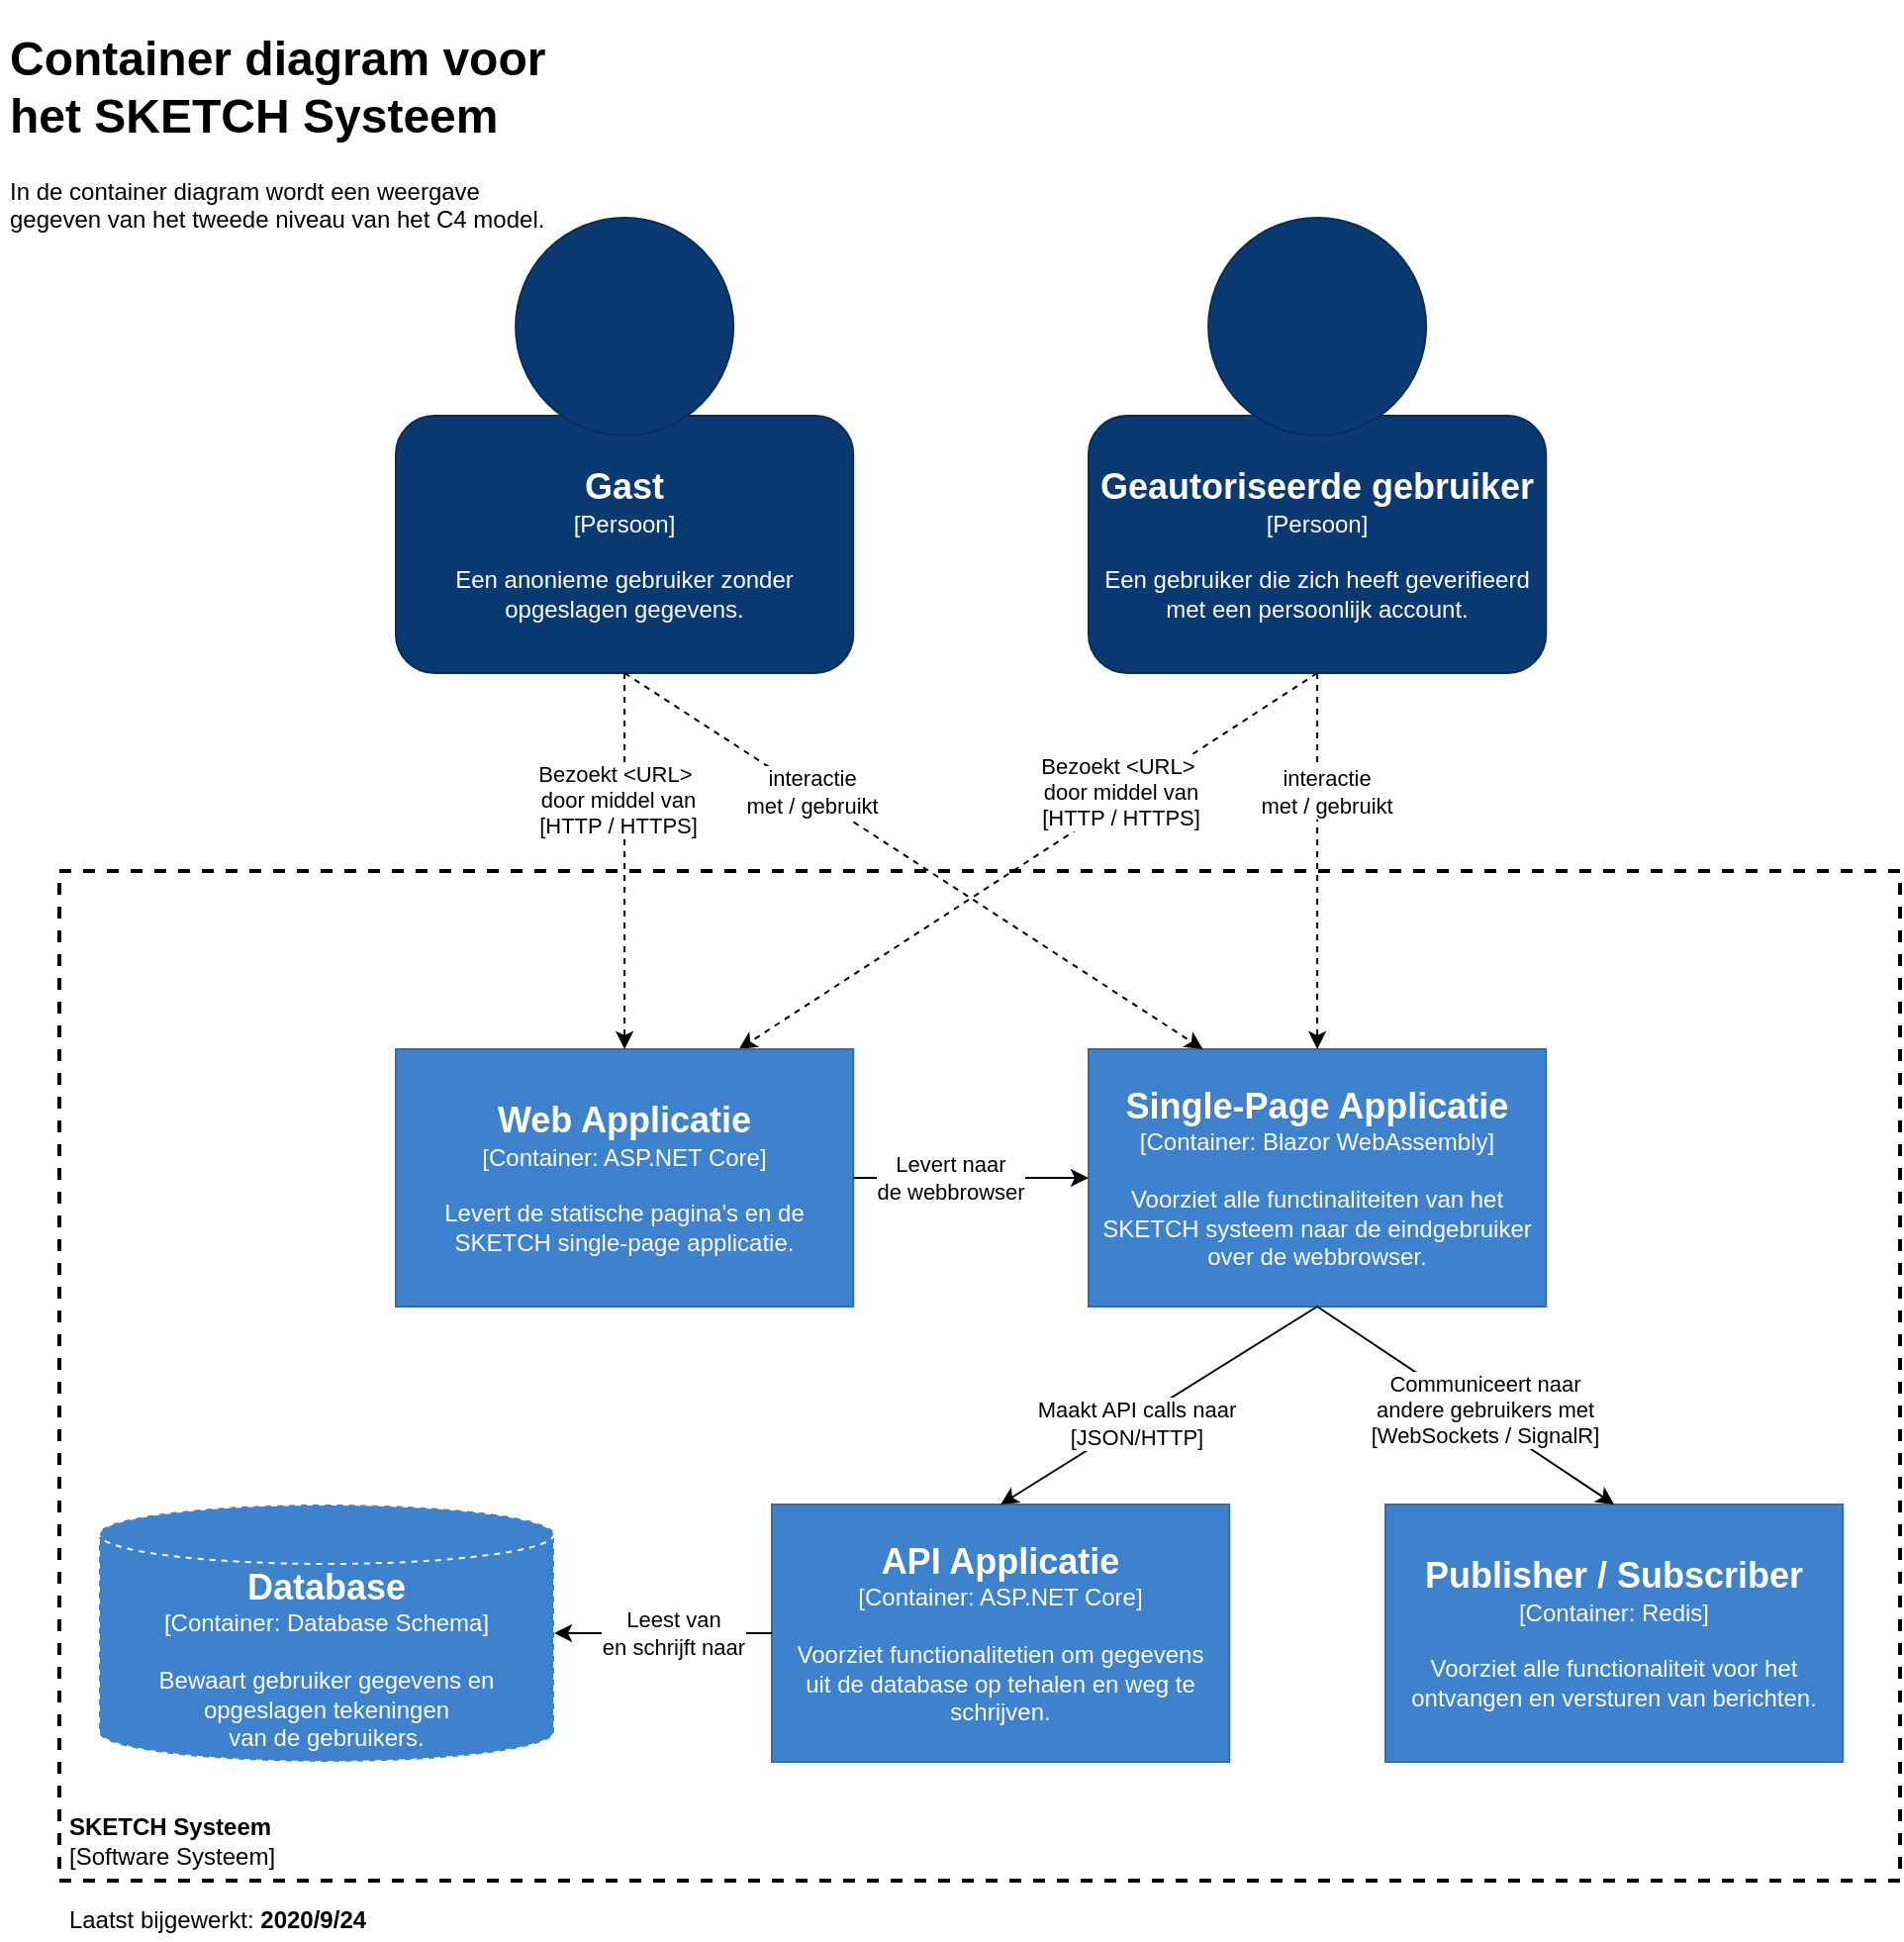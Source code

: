 <mxfile version="13.7.5" type="device"><diagram id="0EQq3_DD40xVcdJ1NqnB" name="Page-1"><mxGraphModel dx="1185" dy="659" grid="1" gridSize="10" guides="1" tooltips="1" connect="1" arrows="1" fold="1" page="1" pageScale="1" pageWidth="850" pageHeight="1100" math="0" shadow="0"><root><mxCell id="0"/><mxCell id="1" parent="0"/><mxCell id="v37EGaMsIHi0h_4ukkYd-4" value="&lt;div&gt;&lt;font style=&quot;font-size: 12px&quot;&gt;&lt;b&gt;SKETCH Systeem&lt;/b&gt;&lt;/font&gt;&lt;/div&gt;&lt;font style=&quot;font-size: 12px&quot;&gt;[Software Systeem]&lt;/font&gt;" style="text;html=1;fillColor=none;spacing=5;spacingTop=-20;whiteSpace=wrap;overflow=hidden;rounded=0;dashed=1;verticalAlign=bottom;strokeColor=#000000;strokeWidth=2;" parent="1" vertex="1"><mxGeometry x="60" y="440" width="930" height="510" as="geometry"/></mxCell><mxCell id="jYgwiKCUx_kNUKCYGsdy-4" value="" style="endArrow=classic;html=1;entryX=0.75;entryY=0;entryDx=0;entryDy=0;exitX=0.5;exitY=1;exitDx=0;exitDy=0;dashed=1;fontStyle=1" edge="1" parent="1" source="LmKhRdi0EVMMB8hKt66K-4" target="v37EGaMsIHi0h_4ukkYd-3"><mxGeometry width="50" height="50" relative="1" as="geometry"><mxPoint x="425.555" y="400" as="sourcePoint"/><mxPoint x="403.332" y="460" as="targetPoint"/></mxGeometry></mxCell><mxCell id="jYgwiKCUx_kNUKCYGsdy-5" value="&lt;div&gt;Bezoekt &amp;lt;URL&amp;gt;&amp;nbsp; &lt;br&gt;&lt;/div&gt;&lt;div&gt;door middel van&lt;br&gt;&lt;/div&gt;&lt;div&gt;[HTTP / HTTPS]&lt;br&gt;&lt;/div&gt;" style="edgeLabel;html=1;align=center;verticalAlign=middle;resizable=0;points=[];" vertex="1" connectable="0" parent="jYgwiKCUx_kNUKCYGsdy-4"><mxGeometry x="-0.332" y="-4" relative="1" as="geometry"><mxPoint as="offset"/></mxGeometry></mxCell><mxCell id="LmKhRdi0EVMMB8hKt66K-3" value="&lt;div&gt;&lt;font size=&quot;1&quot;&gt;&lt;b&gt;&lt;font style=&quot;font-size: 18px&quot; color=&quot;#FFFFFF&quot;&gt;Gast&lt;/font&gt;&lt;/b&gt;&lt;/font&gt;&lt;/div&gt;&lt;div&gt;&lt;font color=&quot;#FFFFFF&quot;&gt;[Persoon]&lt;br&gt;&lt;/font&gt;&lt;/div&gt;&lt;div&gt;&lt;font color=&quot;#FFFFFF&quot;&gt;&lt;br&gt;&lt;/font&gt;&lt;/div&gt;&lt;div&gt;&lt;font color=&quot;#FFFFFF&quot;&gt;Een anonieme gebruiker zonder opgeslagen gegevens.&lt;br&gt;&lt;/font&gt;&lt;/div&gt;" style="rounded=1;whiteSpace=wrap;html=1;fillColor=#0B3A72;strokeColor=#092D59;" parent="1" vertex="1"><mxGeometry x="230" y="210" width="231.11" height="130" as="geometry"/></mxCell><mxCell id="LmKhRdi0EVMMB8hKt66K-2" value="" style="ellipse;whiteSpace=wrap;html=1;aspect=fixed;fillColor=#0B3A72;strokeColor=#092D59;" parent="1" vertex="1"><mxGeometry x="290.56" y="110" width="110" height="110" as="geometry"/></mxCell><mxCell id="LmKhRdi0EVMMB8hKt66K-4" value="&lt;div&gt;&lt;font size=&quot;1&quot;&gt;&lt;b&gt;&lt;font style=&quot;font-size: 18px&quot; color=&quot;#FFFFFF&quot;&gt;Geautoriseerde gebruiker&lt;br&gt;&lt;/font&gt;&lt;/b&gt;&lt;/font&gt;&lt;/div&gt;&lt;div&gt;&lt;font color=&quot;#FFFFFF&quot;&gt;[Persoon]&lt;br&gt;&lt;/font&gt;&lt;/div&gt;&lt;div&gt;&lt;font color=&quot;#FFFFFF&quot;&gt;&lt;br&gt;&lt;/font&gt;&lt;/div&gt;&lt;div&gt;&lt;font color=&quot;#FFFFFF&quot;&gt;Een gebruiker die zich heeft geverifieerd met een persoonlijk account.&lt;br&gt;&lt;/font&gt;&lt;/div&gt;" style="rounded=1;whiteSpace=wrap;html=1;fillColor=#0B3A72;strokeColor=#092D59;" parent="1" vertex="1"><mxGeometry x="580" y="210" width="231.11" height="130" as="geometry"/></mxCell><mxCell id="LmKhRdi0EVMMB8hKt66K-5" value="" style="ellipse;whiteSpace=wrap;html=1;aspect=fixed;fillColor=#0B3A72;strokeColor=#092D59;" parent="1" vertex="1"><mxGeometry x="640.56" y="110" width="110" height="110" as="geometry"/></mxCell><mxCell id="KuRCUdcDtAR2WhRtVYo3-1" value="&lt;h1&gt;Container diagram voor het SKETCH Systeem&lt;br&gt;&lt;/h1&gt;&lt;p&gt;In de container diagram wordt een weergave gegeven van het tweede niveau van het C4 model.&lt;/p&gt;" style="text;html=1;strokeColor=none;fillColor=none;spacing=5;spacingTop=-20;whiteSpace=wrap;overflow=hidden;rounded=0;" parent="1" vertex="1"><mxGeometry x="30" y="10" width="280" height="120" as="geometry"/></mxCell><mxCell id="KuRCUdcDtAR2WhRtVYo3-2" value="Laatst bijgewerkt: &lt;b&gt;2020/9/24&lt;/b&gt;" style="text;html=1;strokeColor=none;fillColor=none;align=center;verticalAlign=middle;whiteSpace=wrap;rounded=0;" parent="1" vertex="1"><mxGeometry x="60" y="960" width="160" height="20" as="geometry"/></mxCell><mxCell id="v37EGaMsIHi0h_4ukkYd-3" value="&lt;div&gt;&lt;font size=&quot;1&quot;&gt;&lt;b&gt;&lt;font style=&quot;font-size: 18px&quot; color=&quot;#FFFFFF&quot;&gt;Web Applicatie&lt;br&gt;&lt;/font&gt;&lt;/b&gt;&lt;/font&gt;&lt;/div&gt;&lt;div&gt;&lt;font color=&quot;#FFFFFF&quot;&gt;[Container: ASP.NET Core]&lt;br&gt;&lt;/font&gt;&lt;/div&gt;&lt;div&gt;&lt;font color=&quot;#FFFFFF&quot;&gt;&lt;br&gt;&lt;/font&gt;&lt;/div&gt;&lt;div&gt;&lt;font color=&quot;#FFFFFF&quot;&gt;Levert de statische pagina's en de SKETCH single-page applicatie.&lt;br&gt;&lt;/font&gt;&lt;/div&gt;" style="rounded=0;whiteSpace=wrap;html=1;fillColor=#3E82CE;strokeColor=#336CAB;" parent="1" vertex="1"><mxGeometry x="230" y="530" width="231.11" height="130" as="geometry"/></mxCell><mxCell id="v37EGaMsIHi0h_4ukkYd-5" value="&lt;div&gt;&lt;font size=&quot;1&quot;&gt;&lt;b&gt;&lt;font style=&quot;font-size: 18px&quot; color=&quot;#FFFFFF&quot;&gt;Single-Page Applicatie&lt;br&gt;&lt;/font&gt;&lt;/b&gt;&lt;/font&gt;&lt;/div&gt;&lt;div&gt;&lt;font color=&quot;#FFFFFF&quot;&gt;[Container: Blazor WebAssembly]&lt;br&gt;&lt;/font&gt;&lt;/div&gt;&lt;div&gt;&lt;font color=&quot;#FFFFFF&quot;&gt;&lt;br&gt;&lt;/font&gt;&lt;/div&gt;&lt;div&gt;&lt;font color=&quot;#FFFFFF&quot;&gt;Voorziet alle functinaliteiten van het SKETCH systeem naar de eindgebruiker over de webbrowser.&lt;br&gt;&lt;/font&gt;&lt;/div&gt;" style="rounded=0;whiteSpace=wrap;html=1;fillColor=#3E82CE;strokeColor=#336CAB;" parent="1" vertex="1"><mxGeometry x="580" y="530" width="231.11" height="130" as="geometry"/></mxCell><mxCell id="v37EGaMsIHi0h_4ukkYd-6" value="&lt;div&gt;&lt;font size=&quot;1&quot;&gt;&lt;b&gt;&lt;font style=&quot;font-size: 18px&quot; color=&quot;#FFFFFF&quot;&gt;API Applicatie&lt;br&gt;&lt;/font&gt;&lt;/b&gt;&lt;/font&gt;&lt;/div&gt;&lt;div&gt;&lt;font color=&quot;#FFFFFF&quot;&gt;[Container: ASP.NET Core]&lt;br&gt;&lt;/font&gt;&lt;/div&gt;&lt;div&gt;&lt;font color=&quot;#FFFFFF&quot;&gt;&lt;br&gt;&lt;/font&gt;&lt;/div&gt;&lt;div&gt;&lt;font color=&quot;#FFFFFF&quot;&gt;Voorziet functionalitetien om gegevens &lt;br&gt;&lt;/font&gt;&lt;/div&gt;&lt;div&gt;&lt;font color=&quot;#FFFFFF&quot;&gt;uit de database op tehalen en weg te schrijven.&lt;br&gt;&lt;/font&gt;&lt;/div&gt;" style="rounded=0;whiteSpace=wrap;html=1;fillColor=#3E82CE;strokeColor=#336CAB;" parent="1" vertex="1"><mxGeometry x="420" y="760" width="231.11" height="130" as="geometry"/></mxCell><mxCell id="v37EGaMsIHi0h_4ukkYd-7" value="&lt;div&gt;&lt;font size=&quot;1&quot;&gt;&lt;b&gt;&lt;font style=&quot;font-size: 18px&quot; color=&quot;#FFFFFF&quot;&gt;Publisher / Subscriber&lt;br&gt;&lt;/font&gt;&lt;/b&gt;&lt;/font&gt;&lt;/div&gt;&lt;div&gt;&lt;font color=&quot;#FFFFFF&quot;&gt;[Container: Redis]&lt;br&gt;&lt;/font&gt;&lt;/div&gt;&lt;div&gt;&lt;font color=&quot;#FFFFFF&quot;&gt;&lt;br&gt;&lt;/font&gt;&lt;/div&gt;&lt;div&gt;&lt;font color=&quot;#FFFFFF&quot;&gt;Voorziet alle functionaliteit voor het ontvangen en versturen van berichten.&lt;br&gt;&lt;/font&gt;&lt;/div&gt;" style="rounded=0;whiteSpace=wrap;html=1;fillColor=#3E82CE;strokeColor=#336CAB;" parent="1" vertex="1"><mxGeometry x="730" y="760" width="231.11" height="130" as="geometry"/></mxCell><mxCell id="v37EGaMsIHi0h_4ukkYd-9" value="&lt;div&gt;&lt;font size=&quot;1&quot;&gt;&lt;b&gt;&lt;font style=&quot;font-size: 18px&quot; color=&quot;#FFFFFF&quot;&gt;Database&lt;br&gt;&lt;/font&gt;&lt;/b&gt;&lt;/font&gt;&lt;/div&gt;&lt;div&gt;&lt;font color=&quot;#FFFFFF&quot;&gt;[Container: Database Schema]&lt;br&gt;&lt;/font&gt;&lt;/div&gt;&lt;div&gt;&lt;font color=&quot;#FFFFFF&quot;&gt;&lt;br&gt;&lt;/font&gt;&lt;/div&gt;&lt;div&gt;&lt;font color=&quot;#FFFFFF&quot;&gt;Bewaart gebruiker gegevens en opgeslagen tekeningen&lt;/font&gt;&lt;/div&gt;&lt;div&gt;&lt;font color=&quot;#FFFFFF&quot;&gt; van de gebruikers.&lt;br&gt;&lt;/font&gt;&lt;/div&gt;" style="shape=cylinder3;whiteSpace=wrap;html=1;boundedLbl=1;backgroundOutline=1;size=15;rounded=0;dashed=1;fillColor=#3E82CE;strokeColor=#FFFFFF;" parent="1" vertex="1"><mxGeometry x="80" y="760" width="230" height="130" as="geometry"/></mxCell><mxCell id="v37EGaMsIHi0h_4ukkYd-10" value="" style="endArrow=classic;html=1;entryX=0.5;entryY=0;entryDx=0;entryDy=0;exitX=0.5;exitY=1;exitDx=0;exitDy=0;dashed=1;" parent="1" source="LmKhRdi0EVMMB8hKt66K-3" target="v37EGaMsIHi0h_4ukkYd-3" edge="1"><mxGeometry width="50" height="50" relative="1" as="geometry"><mxPoint x="80" y="460" as="sourcePoint"/><mxPoint x="287.777" y="490" as="targetPoint"/></mxGeometry></mxCell><mxCell id="v37EGaMsIHi0h_4ukkYd-12" value="&lt;div&gt;Bezoekt &amp;lt;URL&amp;gt;&amp;nbsp; &lt;br&gt;&lt;/div&gt;&lt;div&gt;door middel van&lt;br&gt;&lt;/div&gt;&lt;div&gt;[HTTP / HTTPS]&lt;br&gt;&lt;/div&gt;" style="edgeLabel;html=1;align=center;verticalAlign=middle;resizable=0;points=[];" parent="v37EGaMsIHi0h_4ukkYd-10" vertex="1" connectable="0"><mxGeometry x="-0.332" y="-4" relative="1" as="geometry"><mxPoint as="offset"/></mxGeometry></mxCell><mxCell id="v37EGaMsIHi0h_4ukkYd-11" value="" style="endArrow=classic;html=1;exitX=0.5;exitY=1;exitDx=0;exitDy=0;dashed=1;entryX=0.5;entryY=0;entryDx=0;entryDy=0;" parent="1" source="LmKhRdi0EVMMB8hKt66K-4" target="v37EGaMsIHi0h_4ukkYd-5" edge="1"><mxGeometry width="50" height="50" relative="1" as="geometry"><mxPoint x="440.005" y="370" as="sourcePoint"/><mxPoint x="440.005" y="470" as="targetPoint"/></mxGeometry></mxCell><mxCell id="v37EGaMsIHi0h_4ukkYd-14" value="&lt;div&gt;interactie &lt;br&gt;&lt;/div&gt;&lt;div&gt;met / gebruikt&lt;br&gt;&lt;/div&gt;" style="edgeLabel;html=1;align=center;verticalAlign=middle;resizable=0;points=[];" parent="v37EGaMsIHi0h_4ukkYd-11" vertex="1" connectable="0"><mxGeometry x="-0.217" y="-1" relative="1" as="geometry"><mxPoint x="5.44" y="-14.48" as="offset"/></mxGeometry></mxCell><mxCell id="v37EGaMsIHi0h_4ukkYd-15" value="" style="endArrow=classic;html=1;exitX=1;exitY=0.5;exitDx=0;exitDy=0;entryX=0;entryY=0.5;entryDx=0;entryDy=0;" parent="1" source="v37EGaMsIHi0h_4ukkYd-3" target="v37EGaMsIHi0h_4ukkYd-5" edge="1"><mxGeometry width="50" height="50" relative="1" as="geometry"><mxPoint x="470" y="740" as="sourcePoint"/><mxPoint x="520" y="690" as="targetPoint"/></mxGeometry></mxCell><mxCell id="ERk5FGlxyOuklwO3kahd-5" value="&lt;div&gt;Levert naar &lt;br&gt;&lt;/div&gt;&lt;div&gt;de webbrowser&lt;/div&gt;" style="edgeLabel;html=1;align=center;verticalAlign=middle;resizable=0;points=[];" parent="v37EGaMsIHi0h_4ukkYd-15" vertex="1" connectable="0"><mxGeometry x="-0.402" y="3" relative="1" as="geometry"><mxPoint x="13.03" y="3" as="offset"/></mxGeometry></mxCell><mxCell id="v37EGaMsIHi0h_4ukkYd-17" value="" style="endArrow=classic;html=1;entryX=0.5;entryY=0;entryDx=0;entryDy=0;exitX=0.5;exitY=1;exitDx=0;exitDy=0;" parent="1" source="v37EGaMsIHi0h_4ukkYd-5" target="v37EGaMsIHi0h_4ukkYd-6" edge="1"><mxGeometry width="50" height="50" relative="1" as="geometry"><mxPoint x="540" y="720" as="sourcePoint"/><mxPoint x="590" y="670" as="targetPoint"/></mxGeometry></mxCell><mxCell id="v37EGaMsIHi0h_4ukkYd-26" value="&lt;div&gt;Maakt API calls naar&lt;br&gt;&lt;/div&gt;&lt;div&gt;[JSON/HTTP]&lt;br&gt;&lt;/div&gt;" style="edgeLabel;html=1;align=center;verticalAlign=middle;resizable=0;points=[];" parent="v37EGaMsIHi0h_4ukkYd-17" vertex="1" connectable="0"><mxGeometry x="0.144" y="2" relative="1" as="geometry"><mxPoint x="-1" as="offset"/></mxGeometry></mxCell><mxCell id="v37EGaMsIHi0h_4ukkYd-18" value="" style="endArrow=classic;html=1;exitX=0.5;exitY=1;exitDx=0;exitDy=0;entryX=0.5;entryY=0;entryDx=0;entryDy=0;" parent="1" source="v37EGaMsIHi0h_4ukkYd-5" target="v37EGaMsIHi0h_4ukkYd-7" edge="1"><mxGeometry width="50" height="50" relative="1" as="geometry"><mxPoint x="740" y="760" as="sourcePoint"/><mxPoint x="790" y="710" as="targetPoint"/></mxGeometry></mxCell><mxCell id="v37EGaMsIHi0h_4ukkYd-27" value="&lt;div&gt;Communiceert naar &lt;br&gt;&lt;/div&gt;&lt;div&gt;andere gebruikers met&lt;/div&gt;&lt;div&gt;[WebSockets / SignalR]&lt;br&gt;&lt;/div&gt;" style="edgeLabel;html=1;align=center;verticalAlign=middle;resizable=0;points=[];" parent="v37EGaMsIHi0h_4ukkYd-18" vertex="1" connectable="0"><mxGeometry x="-0.155" y="-1" relative="1" as="geometry"><mxPoint x="21.86" y="8.65" as="offset"/></mxGeometry></mxCell><mxCell id="v37EGaMsIHi0h_4ukkYd-23" value="" style="endArrow=classic;html=1;entryX=1;entryY=0.5;entryDx=0;entryDy=0;entryPerimeter=0;exitX=0;exitY=0.5;exitDx=0;exitDy=0;" parent="1" source="v37EGaMsIHi0h_4ukkYd-6" target="v37EGaMsIHi0h_4ukkYd-9" edge="1"><mxGeometry width="50" height="50" relative="1" as="geometry"><mxPoint x="330" y="950" as="sourcePoint"/><mxPoint x="380" y="900" as="targetPoint"/></mxGeometry></mxCell><mxCell id="ERk5FGlxyOuklwO3kahd-3" value="&lt;div&gt;Leest van &lt;br&gt;&lt;/div&gt;&lt;div&gt;en schrijft naar&lt;/div&gt;" style="edgeLabel;html=1;align=center;verticalAlign=middle;resizable=0;points=[];" parent="v37EGaMsIHi0h_4ukkYd-23" vertex="1" connectable="0"><mxGeometry x="-0.309" relative="1" as="geometry"><mxPoint x="-12.29" as="offset"/></mxGeometry></mxCell><mxCell id="jYgwiKCUx_kNUKCYGsdy-2" value="" style="endArrow=classic;html=1;entryX=0.25;entryY=0;entryDx=0;entryDy=0;exitX=0.5;exitY=1;exitDx=0;exitDy=0;dashed=1;" edge="1" parent="1" source="LmKhRdi0EVMMB8hKt66K-3" target="v37EGaMsIHi0h_4ukkYd-5"><mxGeometry width="50" height="50" relative="1" as="geometry"><mxPoint x="415.555" y="360" as="sourcePoint"/><mxPoint x="287.777" y="460" as="targetPoint"/></mxGeometry></mxCell><mxCell id="jYgwiKCUx_kNUKCYGsdy-3" value="&lt;div&gt;interactie &lt;br&gt;&lt;/div&gt;&lt;div&gt;met / gebruikt&lt;br&gt;&lt;/div&gt;" style="edgeLabel;html=1;align=center;verticalAlign=middle;resizable=0;points=[];labelBackgroundColor=#ffffff;" vertex="1" connectable="0" parent="jYgwiKCUx_kNUKCYGsdy-2"><mxGeometry x="-0.332" y="-4" relative="1" as="geometry"><mxPoint x="-1.09" y="-6.89" as="offset"/></mxGeometry></mxCell></root></mxGraphModel></diagram></mxfile>